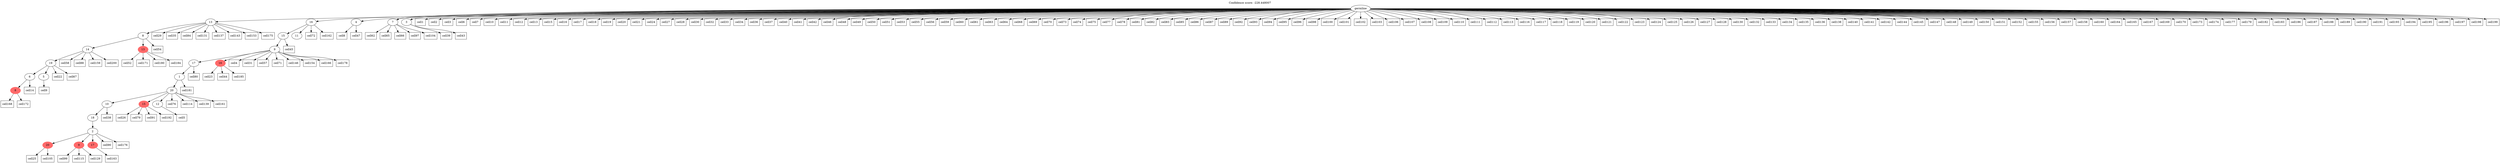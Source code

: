 digraph g {
	"23" -> "24";
	"24" [color=indianred1, style=filled, label="8"];
	"21" -> "22";
	"22" [label="5"];
	"21" -> "23";
	"23" [label="6"];
	"20" -> "21";
	"21" [label="19"];
	"19" -> "20";
	"20" [label="14"];
	"19" -> "25";
	"25" [color=indianred1, style=filled, label="13"];
	"18" -> "19";
	"19" [label="8"];
	"12" -> "13";
	"13" [color=indianred1, style=filled, label="20"];
	"12" -> "14";
	"14" [color=indianred1, style=filled, label="9"];
	"12" -> "15";
	"15" [color=indianred1, style=filled, label="17"];
	"11" -> "12";
	"12" [label="2"];
	"10" -> "11";
	"11" [label="18"];
	"7" -> "8";
	"8" [color=indianred1, style=filled, label="15"];
	"7" -> "9";
	"9" [label="12"];
	"7" -> "10";
	"10" [label="10"];
	"6" -> "7";
	"7" [label="20"];
	"5" -> "6";
	"6" [label="1"];
	"4" -> "5";
	"5" [label="17"];
	"4" -> "16";
	"16" [color=indianred1, style=filled, label="16"];
	"3" -> "4";
	"4" [label="9"];
	"2" -> "3";
	"3" [label="15"];
	"2" -> "17";
	"17" [label="11"];
	"0" -> "1";
	"1" [label="4"];
	"0" -> "2";
	"2" [label="16"];
	"0" -> "18";
	"18" [label="13"];
	"0" -> "26";
	"26" [label="7"];
	"0" -> "27";
	"27" [label="3"];
	"0" [label="germline"];
	"0" -> "cell1";
	"cell1" [shape=box];
	"0" -> "cell2";
	"cell2" [shape=box];
	"0" -> "cell3";
	"cell3" [shape=box];
	"4" -> "cell4";
	"cell4" [shape=box];
	"9" -> "cell5";
	"cell5" [shape=box];
	"0" -> "cell6";
	"cell6" [shape=box];
	"0" -> "cell7";
	"cell7" [shape=box];
	"1" -> "cell8";
	"cell8" [shape=box];
	"22" -> "cell9";
	"cell9" [shape=box];
	"0" -> "cell10";
	"cell10" [shape=box];
	"0" -> "cell11";
	"cell11" [shape=box];
	"0" -> "cell12";
	"cell12" [shape=box];
	"0" -> "cell13";
	"cell13" [shape=box];
	"23" -> "cell14";
	"cell14" [shape=box];
	"0" -> "cell15";
	"cell15" [shape=box];
	"0" -> "cell16";
	"cell16" [shape=box];
	"0" -> "cell17";
	"cell17" [shape=box];
	"0" -> "cell18";
	"cell18" [shape=box];
	"0" -> "cell19";
	"cell19" [shape=box];
	"0" -> "cell20";
	"cell20" [shape=box];
	"0" -> "cell21";
	"cell21" [shape=box];
	"21" -> "cell22";
	"cell22" [shape=box];
	"16" -> "cell23";
	"cell23" [shape=box];
	"0" -> "cell24";
	"cell24" [shape=box];
	"13" -> "cell25";
	"cell25" [shape=box];
	"8" -> "cell26";
	"cell26" [shape=box];
	"0" -> "cell27";
	"cell27" [shape=box];
	"0" -> "cell28";
	"cell28" [shape=box];
	"18" -> "cell29";
	"cell29" [shape=box];
	"0" -> "cell30";
	"cell30" [shape=box];
	"4" -> "cell31";
	"cell31" [shape=box];
	"0" -> "cell32";
	"cell32" [shape=box];
	"0" -> "cell33";
	"cell33" [shape=box];
	"0" -> "cell34";
	"cell34" [shape=box];
	"18" -> "cell35";
	"cell35" [shape=box];
	"0" -> "cell36";
	"cell36" [shape=box];
	"0" -> "cell37";
	"cell37" [shape=box];
	"10" -> "cell38";
	"cell38" [shape=box];
	"27" -> "cell39";
	"cell39" [shape=box];
	"0" -> "cell40";
	"cell40" [shape=box];
	"0" -> "cell41";
	"cell41" [shape=box];
	"0" -> "cell42";
	"cell42" [shape=box];
	"27" -> "cell43";
	"cell43" [shape=box];
	"16" -> "cell44";
	"cell44" [shape=box];
	"3" -> "cell45";
	"cell45" [shape=box];
	"0" -> "cell46";
	"cell46" [shape=box];
	"1" -> "cell47";
	"cell47" [shape=box];
	"0" -> "cell48";
	"cell48" [shape=box];
	"0" -> "cell49";
	"cell49" [shape=box];
	"0" -> "cell50";
	"cell50" [shape=box];
	"0" -> "cell51";
	"cell51" [shape=box];
	"25" -> "cell52";
	"cell52" [shape=box];
	"0" -> "cell53";
	"cell53" [shape=box];
	"19" -> "cell54";
	"cell54" [shape=box];
	"0" -> "cell55";
	"cell55" [shape=box];
	"0" -> "cell56";
	"cell56" [shape=box];
	"4" -> "cell57";
	"cell57" [shape=box];
	"20" -> "cell58";
	"cell58" [shape=box];
	"0" -> "cell59";
	"cell59" [shape=box];
	"0" -> "cell60";
	"cell60" [shape=box];
	"0" -> "cell61";
	"cell61" [shape=box];
	"26" -> "cell62";
	"cell62" [shape=box];
	"0" -> "cell63";
	"cell63" [shape=box];
	"0" -> "cell64";
	"cell64" [shape=box];
	"26" -> "cell65";
	"cell65" [shape=box];
	"26" -> "cell66";
	"cell66" [shape=box];
	"21" -> "cell67";
	"cell67" [shape=box];
	"0" -> "cell68";
	"cell68" [shape=box];
	"0" -> "cell69";
	"cell69" [shape=box];
	"0" -> "cell70";
	"cell70" [shape=box];
	"4" -> "cell71";
	"cell71" [shape=box];
	"2" -> "cell72";
	"cell72" [shape=box];
	"0" -> "cell73";
	"cell73" [shape=box];
	"0" -> "cell74";
	"cell74" [shape=box];
	"0" -> "cell75";
	"cell75" [shape=box];
	"7" -> "cell76";
	"cell76" [shape=box];
	"0" -> "cell77";
	"cell77" [shape=box];
	"0" -> "cell78";
	"cell78" [shape=box];
	"8" -> "cell79";
	"cell79" [shape=box];
	"5" -> "cell80";
	"cell80" [shape=box];
	"0" -> "cell81";
	"cell81" [shape=box];
	"0" -> "cell82";
	"cell82" [shape=box];
	"0" -> "cell83";
	"cell83" [shape=box];
	"18" -> "cell84";
	"cell84" [shape=box];
	"0" -> "cell85";
	"cell85" [shape=box];
	"0" -> "cell86";
	"cell86" [shape=box];
	"0" -> "cell87";
	"cell87" [shape=box];
	"20" -> "cell88";
	"cell88" [shape=box];
	"0" -> "cell89";
	"cell89" [shape=box];
	"12" -> "cell90";
	"cell90" [shape=box];
	"8" -> "cell91";
	"cell91" [shape=box];
	"0" -> "cell92";
	"cell92" [shape=box];
	"0" -> "cell93";
	"cell93" [shape=box];
	"0" -> "cell94";
	"cell94" [shape=box];
	"0" -> "cell95";
	"cell95" [shape=box];
	"0" -> "cell96";
	"cell96" [shape=box];
	"26" -> "cell97";
	"cell97" [shape=box];
	"0" -> "cell98";
	"cell98" [shape=box];
	"14" -> "cell99";
	"cell99" [shape=box];
	"0" -> "cell100";
	"cell100" [shape=box];
	"0" -> "cell101";
	"cell101" [shape=box];
	"0" -> "cell102";
	"cell102" [shape=box];
	"0" -> "cell103";
	"cell103" [shape=box];
	"26" -> "cell104";
	"cell104" [shape=box];
	"13" -> "cell105";
	"cell105" [shape=box];
	"0" -> "cell106";
	"cell106" [shape=box];
	"0" -> "cell107";
	"cell107" [shape=box];
	"0" -> "cell108";
	"cell108" [shape=box];
	"0" -> "cell109";
	"cell109" [shape=box];
	"0" -> "cell110";
	"cell110" [shape=box];
	"0" -> "cell111";
	"cell111" [shape=box];
	"0" -> "cell112";
	"cell112" [shape=box];
	"0" -> "cell113";
	"cell113" [shape=box];
	"7" -> "cell114";
	"cell114" [shape=box];
	"14" -> "cell115";
	"cell115" [shape=box];
	"0" -> "cell116";
	"cell116" [shape=box];
	"0" -> "cell117";
	"cell117" [shape=box];
	"0" -> "cell118";
	"cell118" [shape=box];
	"0" -> "cell119";
	"cell119" [shape=box];
	"0" -> "cell120";
	"cell120" [shape=box];
	"0" -> "cell121";
	"cell121" [shape=box];
	"0" -> "cell122";
	"cell122" [shape=box];
	"0" -> "cell123";
	"cell123" [shape=box];
	"0" -> "cell124";
	"cell124" [shape=box];
	"0" -> "cell125";
	"cell125" [shape=box];
	"0" -> "cell126";
	"cell126" [shape=box];
	"0" -> "cell127";
	"cell127" [shape=box];
	"0" -> "cell128";
	"cell128" [shape=box];
	"14" -> "cell129";
	"cell129" [shape=box];
	"0" -> "cell130";
	"cell130" [shape=box];
	"18" -> "cell131";
	"cell131" [shape=box];
	"0" -> "cell132";
	"cell132" [shape=box];
	"0" -> "cell133";
	"cell133" [shape=box];
	"0" -> "cell134";
	"cell134" [shape=box];
	"0" -> "cell135";
	"cell135" [shape=box];
	"0" -> "cell136";
	"cell136" [shape=box];
	"18" -> "cell137";
	"cell137" [shape=box];
	"0" -> "cell138";
	"cell138" [shape=box];
	"7" -> "cell139";
	"cell139" [shape=box];
	"0" -> "cell140";
	"cell140" [shape=box];
	"0" -> "cell141";
	"cell141" [shape=box];
	"0" -> "cell142";
	"cell142" [shape=box];
	"18" -> "cell143";
	"cell143" [shape=box];
	"0" -> "cell144";
	"cell144" [shape=box];
	"0" -> "cell145";
	"cell145" [shape=box];
	"4" -> "cell146";
	"cell146" [shape=box];
	"0" -> "cell147";
	"cell147" [shape=box];
	"0" -> "cell148";
	"cell148" [shape=box];
	"0" -> "cell149";
	"cell149" [shape=box];
	"0" -> "cell150";
	"cell150" [shape=box];
	"0" -> "cell151";
	"cell151" [shape=box];
	"0" -> "cell152";
	"cell152" [shape=box];
	"18" -> "cell153";
	"cell153" [shape=box];
	"4" -> "cell154";
	"cell154" [shape=box];
	"0" -> "cell155";
	"cell155" [shape=box];
	"0" -> "cell156";
	"cell156" [shape=box];
	"0" -> "cell157";
	"cell157" [shape=box];
	"0" -> "cell158";
	"cell158" [shape=box];
	"20" -> "cell159";
	"cell159" [shape=box];
	"0" -> "cell160";
	"cell160" [shape=box];
	"7" -> "cell161";
	"cell161" [shape=box];
	"2" -> "cell162";
	"cell162" [shape=box];
	"15" -> "cell163";
	"cell163" [shape=box];
	"0" -> "cell164";
	"cell164" [shape=box];
	"0" -> "cell165";
	"cell165" [shape=box];
	"4" -> "cell166";
	"cell166" [shape=box];
	"0" -> "cell167";
	"cell167" [shape=box];
	"24" -> "cell168";
	"cell168" [shape=box];
	"0" -> "cell169";
	"cell169" [shape=box];
	"0" -> "cell170";
	"cell170" [shape=box];
	"25" -> "cell171";
	"cell171" [shape=box];
	"24" -> "cell172";
	"cell172" [shape=box];
	"0" -> "cell173";
	"cell173" [shape=box];
	"0" -> "cell174";
	"cell174" [shape=box];
	"18" -> "cell175";
	"cell175" [shape=box];
	"12" -> "cell176";
	"cell176" [shape=box];
	"0" -> "cell177";
	"cell177" [shape=box];
	"4" -> "cell178";
	"cell178" [shape=box];
	"0" -> "cell179";
	"cell179" [shape=box];
	"25" -> "cell180";
	"cell180" [shape=box];
	"6" -> "cell181";
	"cell181" [shape=box];
	"0" -> "cell182";
	"cell182" [shape=box];
	"0" -> "cell183";
	"cell183" [shape=box];
	"25" -> "cell184";
	"cell184" [shape=box];
	"16" -> "cell185";
	"cell185" [shape=box];
	"0" -> "cell186";
	"cell186" [shape=box];
	"0" -> "cell187";
	"cell187" [shape=box];
	"0" -> "cell188";
	"cell188" [shape=box];
	"0" -> "cell189";
	"cell189" [shape=box];
	"0" -> "cell190";
	"cell190" [shape=box];
	"0" -> "cell191";
	"cell191" [shape=box];
	"8" -> "cell192";
	"cell192" [shape=box];
	"0" -> "cell193";
	"cell193" [shape=box];
	"0" -> "cell194";
	"cell194" [shape=box];
	"0" -> "cell195";
	"cell195" [shape=box];
	"0" -> "cell196";
	"cell196" [shape=box];
	"0" -> "cell197";
	"cell197" [shape=box];
	"0" -> "cell198";
	"cell198" [shape=box];
	"0" -> "cell199";
	"cell199" [shape=box];
	"20" -> "cell200";
	"cell200" [shape=box];
	labelloc="t";
	label="Confidence score: -228.448007";
}
